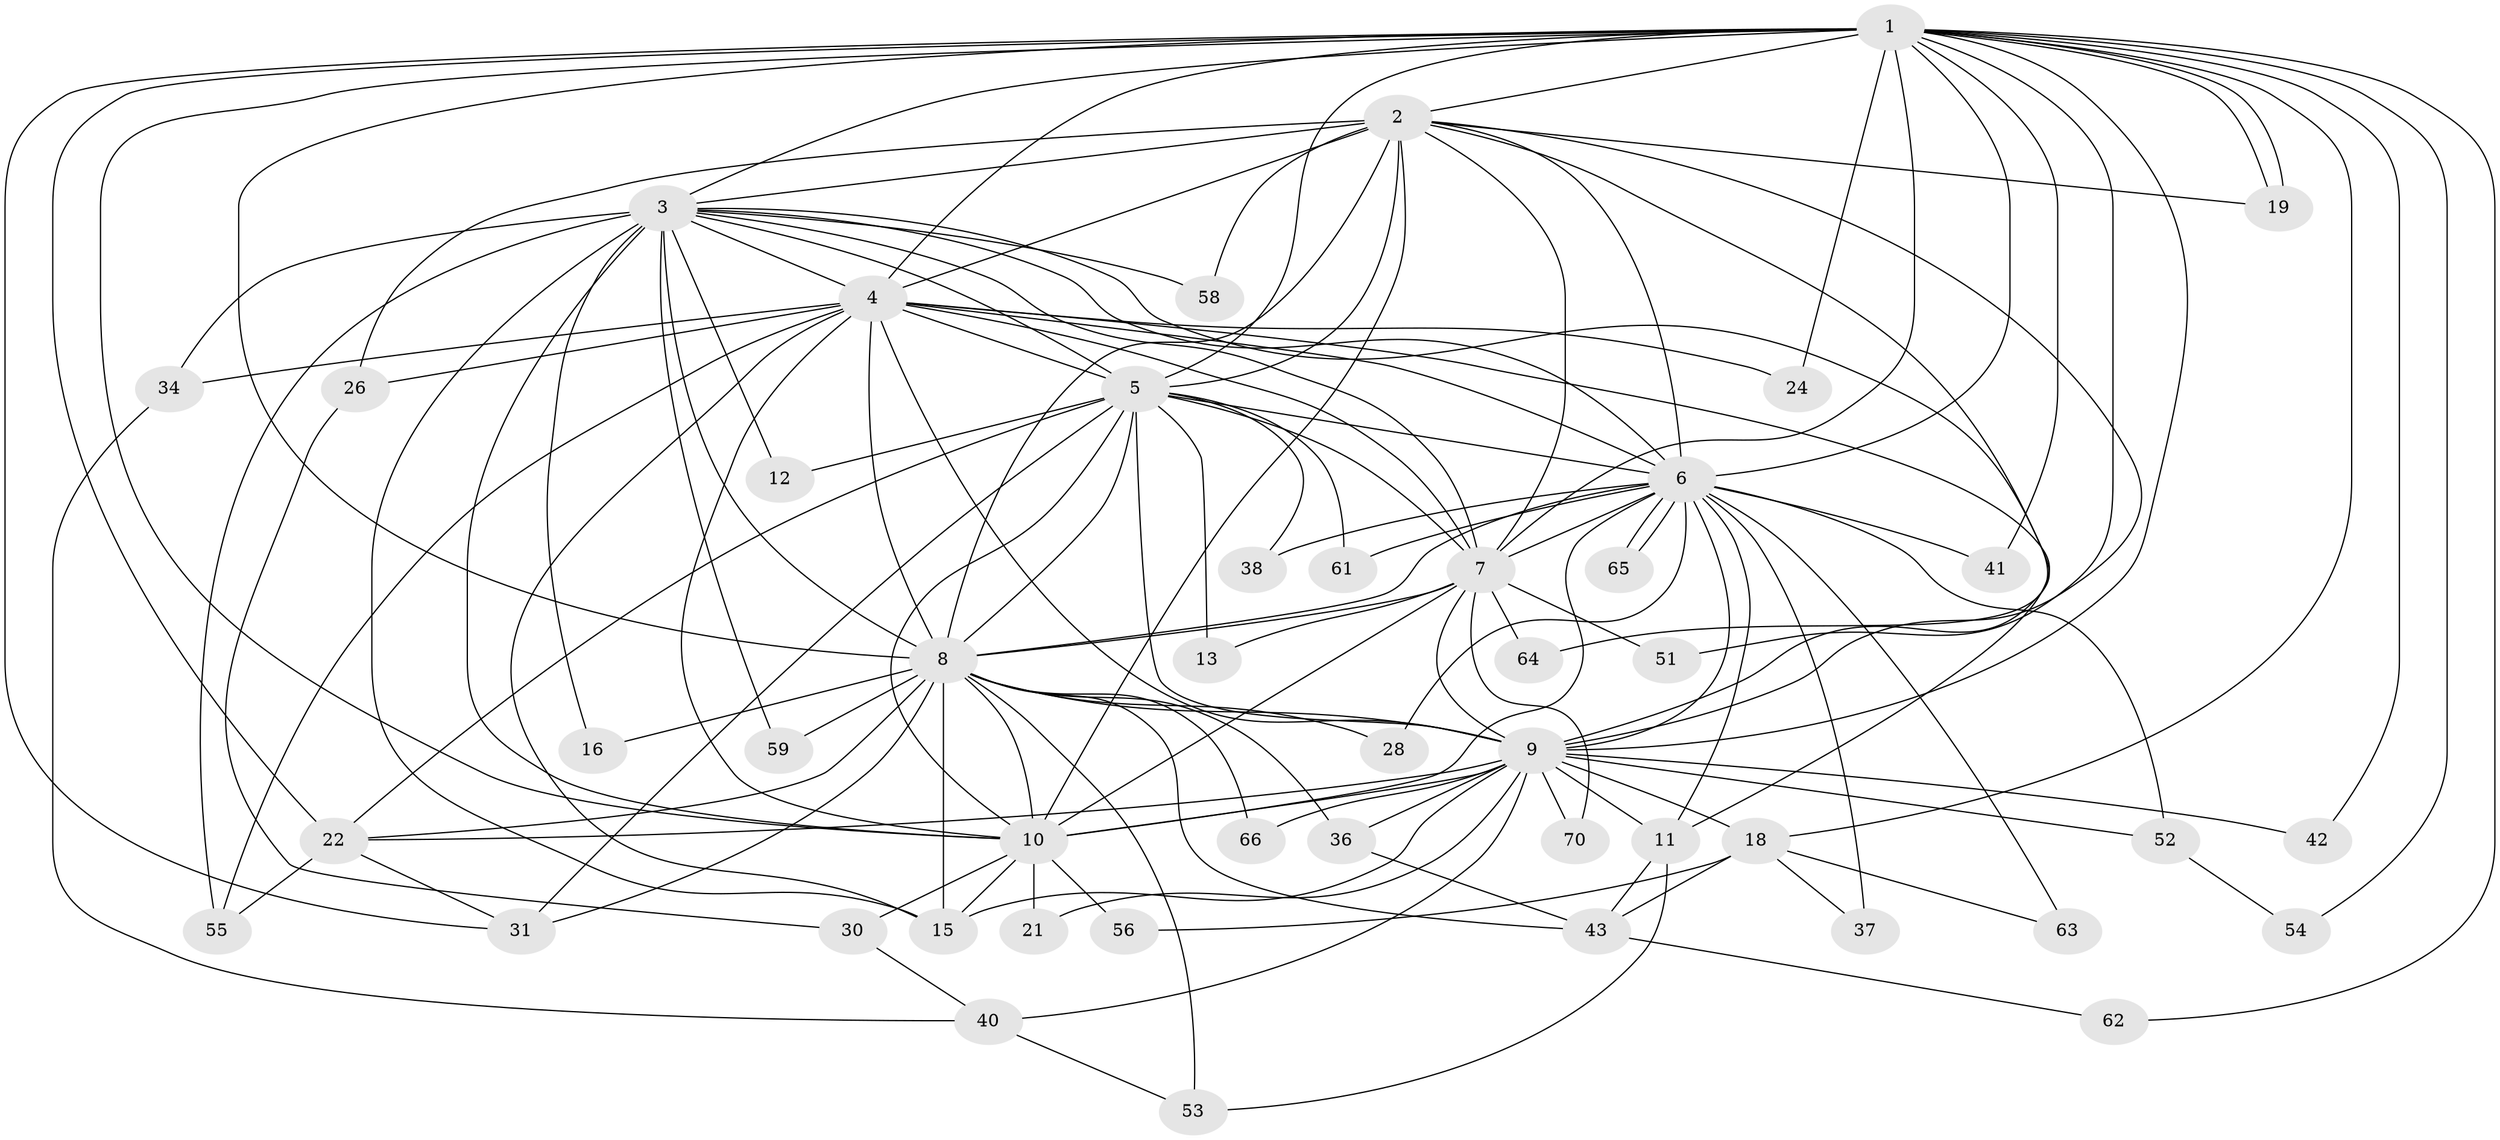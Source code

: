 // original degree distribution, {22: 0.021052631578947368, 14: 0.010526315789473684, 21: 0.010526315789473684, 16: 0.010526315789473684, 20: 0.010526315789473684, 15: 0.010526315789473684, 27: 0.010526315789473684, 24: 0.010526315789473684, 13: 0.010526315789473684, 5: 0.042105263157894736, 2: 0.5789473684210527, 7: 0.042105263157894736, 3: 0.14736842105263157, 4: 0.06315789473684211, 6: 0.021052631578947368}
// Generated by graph-tools (version 1.1) at 2025/14/03/09/25 04:14:19]
// undirected, 47 vertices, 133 edges
graph export_dot {
graph [start="1"]
  node [color=gray90,style=filled];
  1;
  2;
  3;
  4 [super="+44+20+69+23"];
  5;
  6;
  7;
  8 [super="+75+80+74+92+88+78+14+67+17+60+29"];
  9 [super="+39"];
  10;
  11;
  12;
  13;
  15 [super="+50+48"];
  16;
  18 [super="+46"];
  19 [super="+25"];
  21;
  22 [super="+32+95"];
  24;
  26;
  28;
  30;
  31 [super="+68+33"];
  34 [super="+90"];
  36;
  37;
  38;
  40 [super="+87"];
  41;
  42;
  43 [super="+73"];
  51;
  52;
  53;
  54;
  55;
  56;
  58;
  59;
  61;
  62;
  63;
  64;
  65;
  66;
  70;
  1 -- 2;
  1 -- 3;
  1 -- 4;
  1 -- 5;
  1 -- 6;
  1 -- 7;
  1 -- 8 [weight=3];
  1 -- 9;
  1 -- 10;
  1 -- 18;
  1 -- 19;
  1 -- 19;
  1 -- 22;
  1 -- 24;
  1 -- 31;
  1 -- 41;
  1 -- 42;
  1 -- 51;
  1 -- 54;
  1 -- 62;
  2 -- 3;
  2 -- 4;
  2 -- 5;
  2 -- 6;
  2 -- 7;
  2 -- 8 [weight=2];
  2 -- 9;
  2 -- 10;
  2 -- 26;
  2 -- 58;
  2 -- 64;
  2 -- 19;
  3 -- 4 [weight=2];
  3 -- 5;
  3 -- 6;
  3 -- 7;
  3 -- 8 [weight=4];
  3 -- 9;
  3 -- 10;
  3 -- 12;
  3 -- 15;
  3 -- 16;
  3 -- 34 [weight=2];
  3 -- 55;
  3 -- 58;
  3 -- 59;
  4 -- 5 [weight=2];
  4 -- 6 [weight=2];
  4 -- 7 [weight=2];
  4 -- 8 [weight=6];
  4 -- 9 [weight=3];
  4 -- 10;
  4 -- 11;
  4 -- 26;
  4 -- 34;
  4 -- 24;
  4 -- 55;
  4 -- 15;
  5 -- 6;
  5 -- 7;
  5 -- 8 [weight=5];
  5 -- 9;
  5 -- 10;
  5 -- 12;
  5 -- 13;
  5 -- 38;
  5 -- 61;
  5 -- 22;
  5 -- 31;
  6 -- 7;
  6 -- 8 [weight=3];
  6 -- 9;
  6 -- 10;
  6 -- 11;
  6 -- 28;
  6 -- 37;
  6 -- 38;
  6 -- 41;
  6 -- 52;
  6 -- 61;
  6 -- 63;
  6 -- 65;
  6 -- 65;
  7 -- 8 [weight=2];
  7 -- 9;
  7 -- 10;
  7 -- 13;
  7 -- 51;
  7 -- 64;
  7 -- 70;
  8 -- 9 [weight=3];
  8 -- 10;
  8 -- 15 [weight=3];
  8 -- 16 [weight=2];
  8 -- 31;
  8 -- 36;
  8 -- 59;
  8 -- 22;
  8 -- 43;
  8 -- 53;
  8 -- 28;
  8 -- 66;
  9 -- 10;
  9 -- 18 [weight=2];
  9 -- 21;
  9 -- 22;
  9 -- 36;
  9 -- 42;
  9 -- 52;
  9 -- 66;
  9 -- 70 [weight=2];
  9 -- 40;
  9 -- 11;
  9 -- 15;
  10 -- 21;
  10 -- 30;
  10 -- 56;
  10 -- 15;
  11 -- 43;
  11 -- 53;
  18 -- 37;
  18 -- 56;
  18 -- 63;
  18 -- 43;
  22 -- 31;
  22 -- 55;
  26 -- 30;
  30 -- 40;
  34 -- 40;
  36 -- 43;
  40 -- 53;
  43 -- 62;
  52 -- 54;
}
